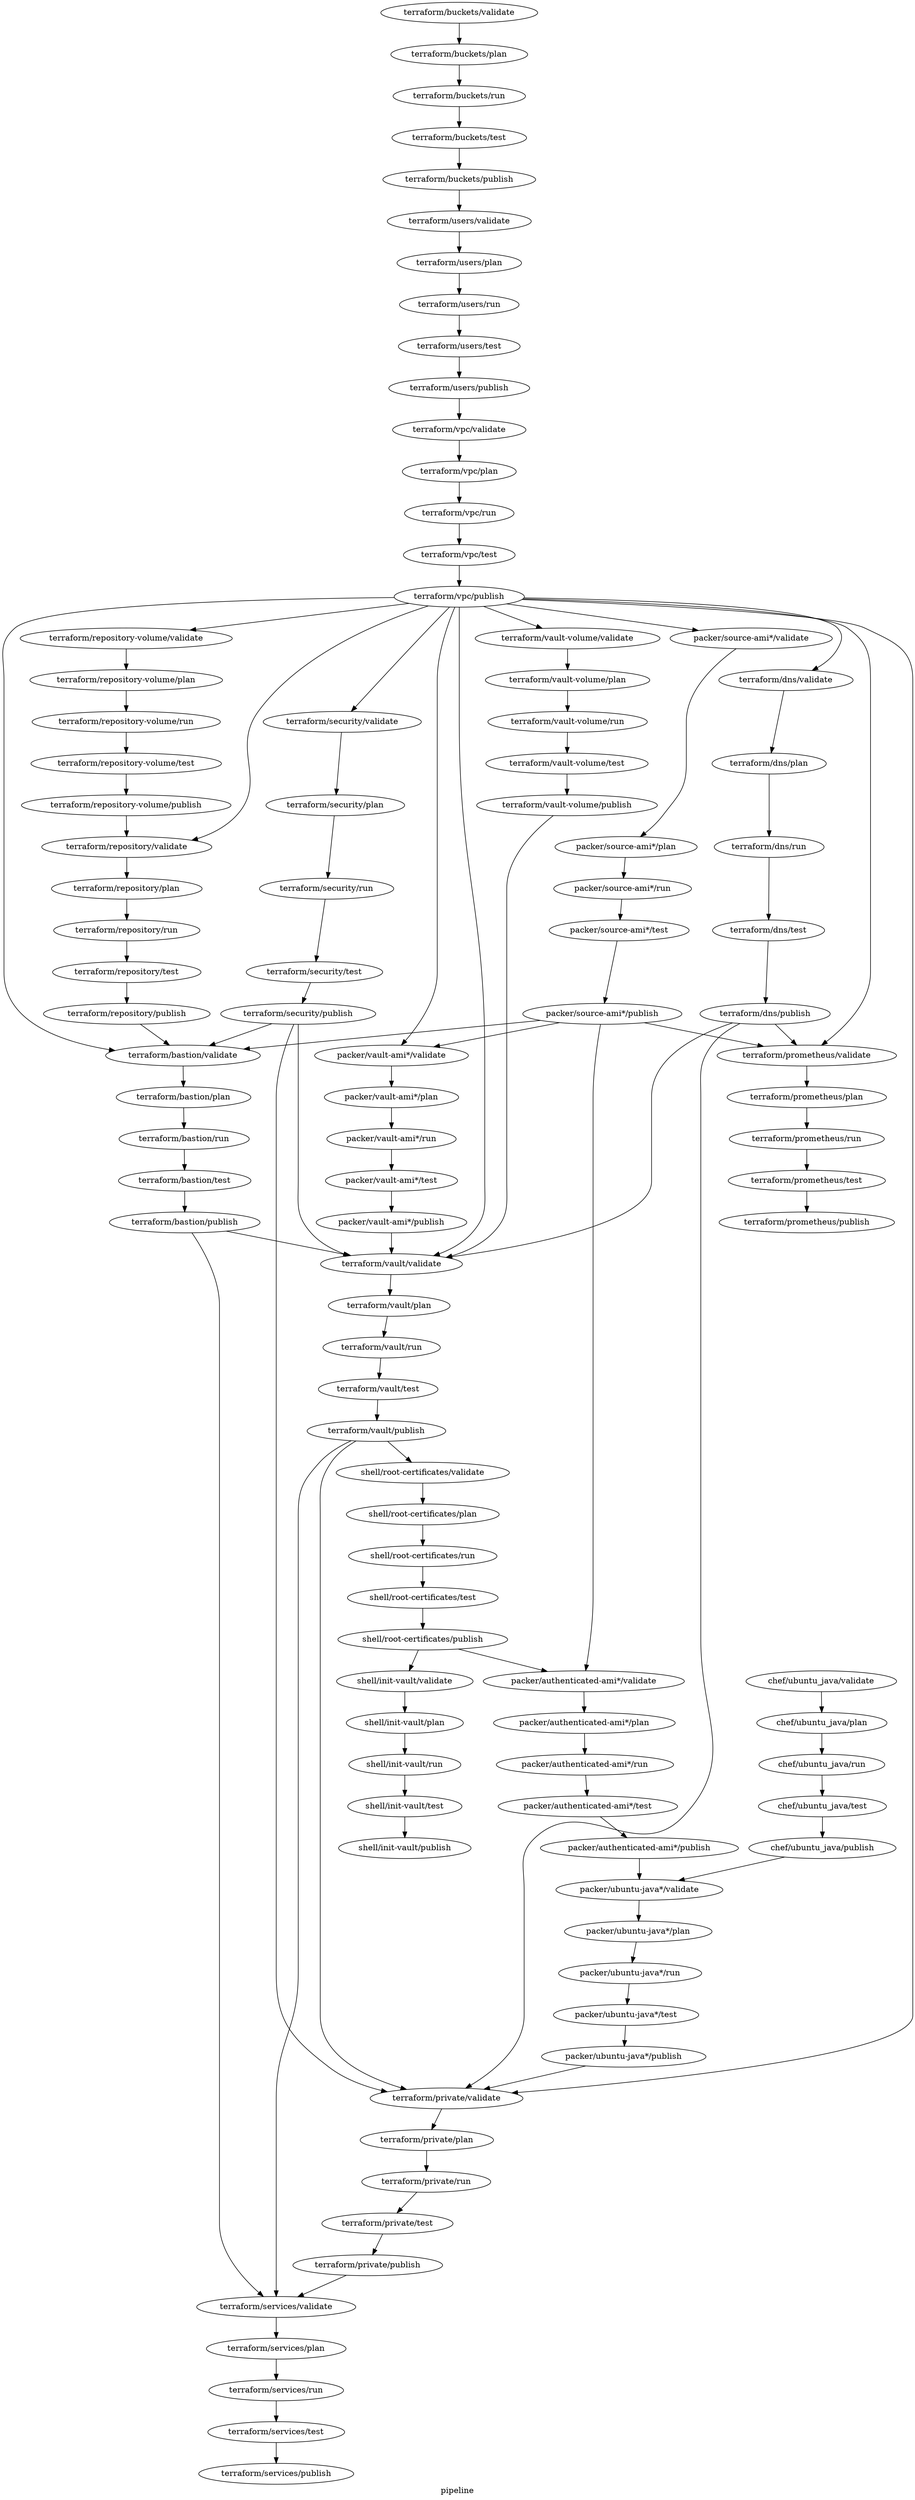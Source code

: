 digraph "G" {
label="pipeline";
"terraform/bastion/test";
"terraform/vpc/run";
"packer/vault-ami*/run";
"terraform/repository-volume/run";
"terraform/vault-volume/plan";
"terraform/prometheus/run";
"terraform/dns/run";
"packer/source-ami*/validate";
"terraform/repository/plan";
"shell/root-certificates/publish";
"packer/vault-ami*/publish";
"packer/authenticated-ami*/run";
"terraform/private/run";
"chef/ubuntu_java/validate";
"terraform/bastion/publish";
"terraform/security/plan";
"terraform/users/test";
"terraform/repository-volume/test";
"terraform/prometheus/publish";
"shell/init-vault/run";
"packer/source-ami*/test";
"terraform/bastion/validate";
"shell/root-certificates/test";
"terraform/vpc/validate";
"terraform/prometheus/validate";
"terraform/buckets/test";
"terraform/services/run";
"terraform/private/test";
"terraform/repository-volume/publish";
"shell/root-certificates/plan";
"terraform/bastion/run";
"terraform/repository/run";
"packer/authenticated-ami*/publish";
"terraform/users/plan";
"packer/authenticated-ami*/plan";
"terraform/vault/plan";
"shell/init-vault/test";
"packer/ubuntu-java*/plan";
"terraform/buckets/validate";
"terraform/repository/test";
"packer/vault-ami*/test";
"terraform/security/test";
"terraform/vpc/publish";
"shell/root-certificates/run";
"terraform/vault-volume/validate";
"terraform/buckets/run";
"terraform/users/validate";
"terraform/prometheus/test";
"terraform/security/publish";
"shell/root-certificates/validate";
"terraform/buckets/publish";
"terraform/vpc/test";
"terraform/vault/test";
"terraform/repository-volume/validate";
"chef/ubuntu_java/plan";
"terraform/repository/publish";
"terraform/dns/validate";
"terraform/services/plan";
"terraform/services/validate";
"shell/init-vault/publish";
"terraform/vault/validate";
"packer/source-ami*/run";
"shell/init-vault/validate";
"terraform/dns/plan";
"terraform/vault/publish";
"terraform/vault/run";
"packer/ubuntu-java*/run";
"terraform/security/run";
"terraform/repository-volume/plan";
"chef/ubuntu_java/test";
"terraform/vault-volume/test";
"terraform/users/run";
"terraform/vpc/plan";
"packer/vault-ami*/plan";
"terraform/dns/test";
"packer/source-ami*/publish";
"packer/ubuntu-java*/validate";
"chef/ubuntu_java/publish";
"terraform/private/publish";
"terraform/bastion/plan";
"packer/source-ami*/plan";
"terraform/prometheus/plan";
"terraform/vault-volume/run";
"terraform/security/validate";
"terraform/vault-volume/publish";
"terraform/buckets/plan";
"terraform/users/publish";
"packer/authenticated-ami*/test";
"shell/init-vault/plan";
"packer/ubuntu-java*/publish";
"terraform/repository/validate";
"terraform/dns/publish";
"packer/ubuntu-java*/test";
"packer/vault-ami*/validate";
"packer/authenticated-ami*/validate";
"terraform/services/test";
"chef/ubuntu_java/run";
"terraform/private/plan";
"terraform/private/validate";
"terraform/services/publish";
"terraform/bastion/test" -> "terraform/bastion/publish"  [key=0];
"terraform/vpc/run" -> "terraform/vpc/test"  [key=0];
"packer/vault-ami*/run" -> "packer/vault-ami*/test"  [key=0];
"terraform/repository-volume/run" -> "terraform/repository-volume/test"  [key=0];
"terraform/vault-volume/plan" -> "terraform/vault-volume/run"  [key=0];
"terraform/prometheus/run" -> "terraform/prometheus/test"  [key=0];
"terraform/dns/run" -> "terraform/dns/test"  [key=0];
"packer/source-ami*/validate" -> "packer/source-ami*/plan"  [key=0];
"terraform/repository/plan" -> "terraform/repository/run"  [key=0];
"shell/root-certificates/publish" -> "shell/init-vault/validate"  [key=0];
"shell/root-certificates/publish" -> "packer/authenticated-ami*/validate"  [key=0];
"packer/vault-ami*/publish" -> "terraform/vault/validate"  [key=0];
"packer/authenticated-ami*/run" -> "packer/authenticated-ami*/test"  [key=0];
"terraform/private/run" -> "terraform/private/test"  [key=0];
"chef/ubuntu_java/validate" -> "chef/ubuntu_java/plan"  [key=0];
"terraform/bastion/publish" -> "terraform/services/validate"  [key=0];
"terraform/bastion/publish" -> "terraform/vault/validate"  [key=0];
"terraform/security/plan" -> "terraform/security/run"  [key=0];
"terraform/users/test" -> "terraform/users/publish"  [key=0];
"terraform/repository-volume/test" -> "terraform/repository-volume/publish"  [key=0];
"shell/init-vault/run" -> "shell/init-vault/test"  [key=0];
"packer/source-ami*/test" -> "packer/source-ami*/publish"  [key=0];
"terraform/bastion/validate" -> "terraform/bastion/plan"  [key=0];
"shell/root-certificates/test" -> "shell/root-certificates/publish"  [key=0];
"terraform/vpc/validate" -> "terraform/vpc/plan"  [key=0];
"terraform/prometheus/validate" -> "terraform/prometheus/plan"  [key=0];
"terraform/buckets/test" -> "terraform/buckets/publish"  [key=0];
"terraform/services/run" -> "terraform/services/test"  [key=0];
"terraform/private/test" -> "terraform/private/publish"  [key=0];
"terraform/repository-volume/publish" -> "terraform/repository/validate"  [key=0];
"shell/root-certificates/plan" -> "shell/root-certificates/run"  [key=0];
"terraform/bastion/run" -> "terraform/bastion/test"  [key=0];
"terraform/repository/run" -> "terraform/repository/test"  [key=0];
"packer/authenticated-ami*/publish" -> "packer/ubuntu-java*/validate"  [key=0];
"terraform/users/plan" -> "terraform/users/run"  [key=0];
"packer/authenticated-ami*/plan" -> "packer/authenticated-ami*/run"  [key=0];
"terraform/vault/plan" -> "terraform/vault/run"  [key=0];
"shell/init-vault/test" -> "shell/init-vault/publish"  [key=0];
"packer/ubuntu-java*/plan" -> "packer/ubuntu-java*/run"  [key=0];
"terraform/buckets/validate" -> "terraform/buckets/plan"  [key=0];
"terraform/repository/test" -> "terraform/repository/publish"  [key=0];
"packer/vault-ami*/test" -> "packer/vault-ami*/publish"  [key=0];
"terraform/security/test" -> "terraform/security/publish"  [key=0];
"terraform/vpc/publish" -> "terraform/vault-volume/validate"  [key=0];
"terraform/vpc/publish" -> "terraform/repository/validate"  [key=0];
"terraform/vpc/publish" -> "terraform/vault/validate"  [key=0];
"terraform/vpc/publish" -> "terraform/bastion/validate"  [key=0];
"terraform/vpc/publish" -> "terraform/repository-volume/validate"  [key=0];
"terraform/vpc/publish" -> "packer/vault-ami*/validate"  [key=0];
"terraform/vpc/publish" -> "packer/source-ami*/validate"  [key=0];
"terraform/vpc/publish" -> "terraform/prometheus/validate"  [key=0];
"terraform/vpc/publish" -> "terraform/security/validate"  [key=0];
"terraform/vpc/publish" -> "terraform/private/validate"  [key=0];
"terraform/vpc/publish" -> "terraform/dns/validate"  [key=0];
"shell/root-certificates/run" -> "shell/root-certificates/test"  [key=0];
"terraform/vault-volume/validate" -> "terraform/vault-volume/plan"  [key=0];
"terraform/buckets/run" -> "terraform/buckets/test"  [key=0];
"terraform/users/validate" -> "terraform/users/plan"  [key=0];
"terraform/prometheus/test" -> "terraform/prometheus/publish"  [key=0];
"terraform/security/publish" -> "terraform/private/validate"  [key=0];
"terraform/security/publish" -> "terraform/vault/validate"  [key=0];
"terraform/security/publish" -> "terraform/bastion/validate"  [key=0];
"shell/root-certificates/validate" -> "shell/root-certificates/plan"  [key=0];
"terraform/buckets/publish" -> "terraform/users/validate"  [key=0];
"terraform/vpc/test" -> "terraform/vpc/publish"  [key=0];
"terraform/vault/test" -> "terraform/vault/publish"  [key=0];
"terraform/repository-volume/validate" -> "terraform/repository-volume/plan"  [key=0];
"chef/ubuntu_java/plan" -> "chef/ubuntu_java/run"  [key=0];
"terraform/repository/publish" -> "terraform/bastion/validate"  [key=0];
"terraform/dns/validate" -> "terraform/dns/plan"  [key=0];
"terraform/services/plan" -> "terraform/services/run"  [key=0];
"terraform/services/validate" -> "terraform/services/plan"  [key=0];
"terraform/vault/validate" -> "terraform/vault/plan"  [key=0];
"packer/source-ami*/run" -> "packer/source-ami*/test"  [key=0];
"shell/init-vault/validate" -> "shell/init-vault/plan"  [key=0];
"terraform/dns/plan" -> "terraform/dns/run"  [key=0];
"terraform/vault/publish" -> "terraform/services/validate"  [key=0];
"terraform/vault/publish" -> "terraform/private/validate"  [key=0];
"terraform/vault/publish" -> "shell/root-certificates/validate"  [key=0];
"terraform/vault/run" -> "terraform/vault/test"  [key=0];
"packer/ubuntu-java*/run" -> "packer/ubuntu-java*/test"  [key=0];
"terraform/security/run" -> "terraform/security/test"  [key=0];
"terraform/repository-volume/plan" -> "terraform/repository-volume/run"  [key=0];
"chef/ubuntu_java/test" -> "chef/ubuntu_java/publish"  [key=0];
"terraform/vault-volume/test" -> "terraform/vault-volume/publish"  [key=0];
"terraform/users/run" -> "terraform/users/test"  [key=0];
"terraform/vpc/plan" -> "terraform/vpc/run"  [key=0];
"packer/vault-ami*/plan" -> "packer/vault-ami*/run"  [key=0];
"terraform/dns/test" -> "terraform/dns/publish"  [key=0];
"packer/source-ami*/publish" -> "packer/vault-ami*/validate"  [key=0];
"packer/source-ami*/publish" -> "packer/authenticated-ami*/validate"  [key=0];
"packer/source-ami*/publish" -> "terraform/prometheus/validate"  [key=0];
"packer/source-ami*/publish" -> "terraform/bastion/validate"  [key=0];
"packer/ubuntu-java*/validate" -> "packer/ubuntu-java*/plan"  [key=0];
"chef/ubuntu_java/publish" -> "packer/ubuntu-java*/validate"  [key=0];
"terraform/private/publish" -> "terraform/services/validate"  [key=0];
"terraform/bastion/plan" -> "terraform/bastion/run"  [key=0];
"packer/source-ami*/plan" -> "packer/source-ami*/run"  [key=0];
"terraform/prometheus/plan" -> "terraform/prometheus/run"  [key=0];
"terraform/vault-volume/run" -> "terraform/vault-volume/test"  [key=0];
"terraform/security/validate" -> "terraform/security/plan"  [key=0];
"terraform/vault-volume/publish" -> "terraform/vault/validate"  [key=0];
"terraform/buckets/plan" -> "terraform/buckets/run"  [key=0];
"terraform/users/publish" -> "terraform/vpc/validate"  [key=0];
"packer/authenticated-ami*/test" -> "packer/authenticated-ami*/publish"  [key=0];
"shell/init-vault/plan" -> "shell/init-vault/run"  [key=0];
"packer/ubuntu-java*/publish" -> "terraform/private/validate"  [key=0];
"terraform/repository/validate" -> "terraform/repository/plan"  [key=0];
"terraform/dns/publish" -> "terraform/prometheus/validate"  [key=0];
"terraform/dns/publish" -> "terraform/private/validate"  [key=0];
"terraform/dns/publish" -> "terraform/vault/validate"  [key=0];
"packer/ubuntu-java*/test" -> "packer/ubuntu-java*/publish"  [key=0];
"packer/vault-ami*/validate" -> "packer/vault-ami*/plan"  [key=0];
"packer/authenticated-ami*/validate" -> "packer/authenticated-ami*/plan"  [key=0];
"terraform/services/test" -> "terraform/services/publish"  [key=0];
"chef/ubuntu_java/run" -> "chef/ubuntu_java/test"  [key=0];
"terraform/private/plan" -> "terraform/private/run"  [key=0];
"terraform/private/validate" -> "terraform/private/plan"  [key=0];
}
